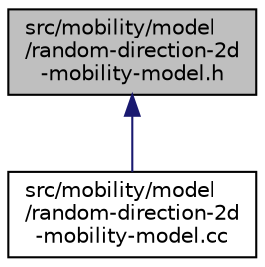 digraph "src/mobility/model/random-direction-2d-mobility-model.h"
{
 // LATEX_PDF_SIZE
  edge [fontname="Helvetica",fontsize="10",labelfontname="Helvetica",labelfontsize="10"];
  node [fontname="Helvetica",fontsize="10",shape=record];
  Node1 [label="src/mobility/model\l/random-direction-2d\l-mobility-model.h",height=0.2,width=0.4,color="black", fillcolor="grey75", style="filled", fontcolor="black",tooltip=" "];
  Node1 -> Node2 [dir="back",color="midnightblue",fontsize="10",style="solid",fontname="Helvetica"];
  Node2 [label="src/mobility/model\l/random-direction-2d\l-mobility-model.cc",height=0.2,width=0.4,color="black", fillcolor="white", style="filled",URL="$random-direction-2d-mobility-model_8cc.html",tooltip=" "];
}
